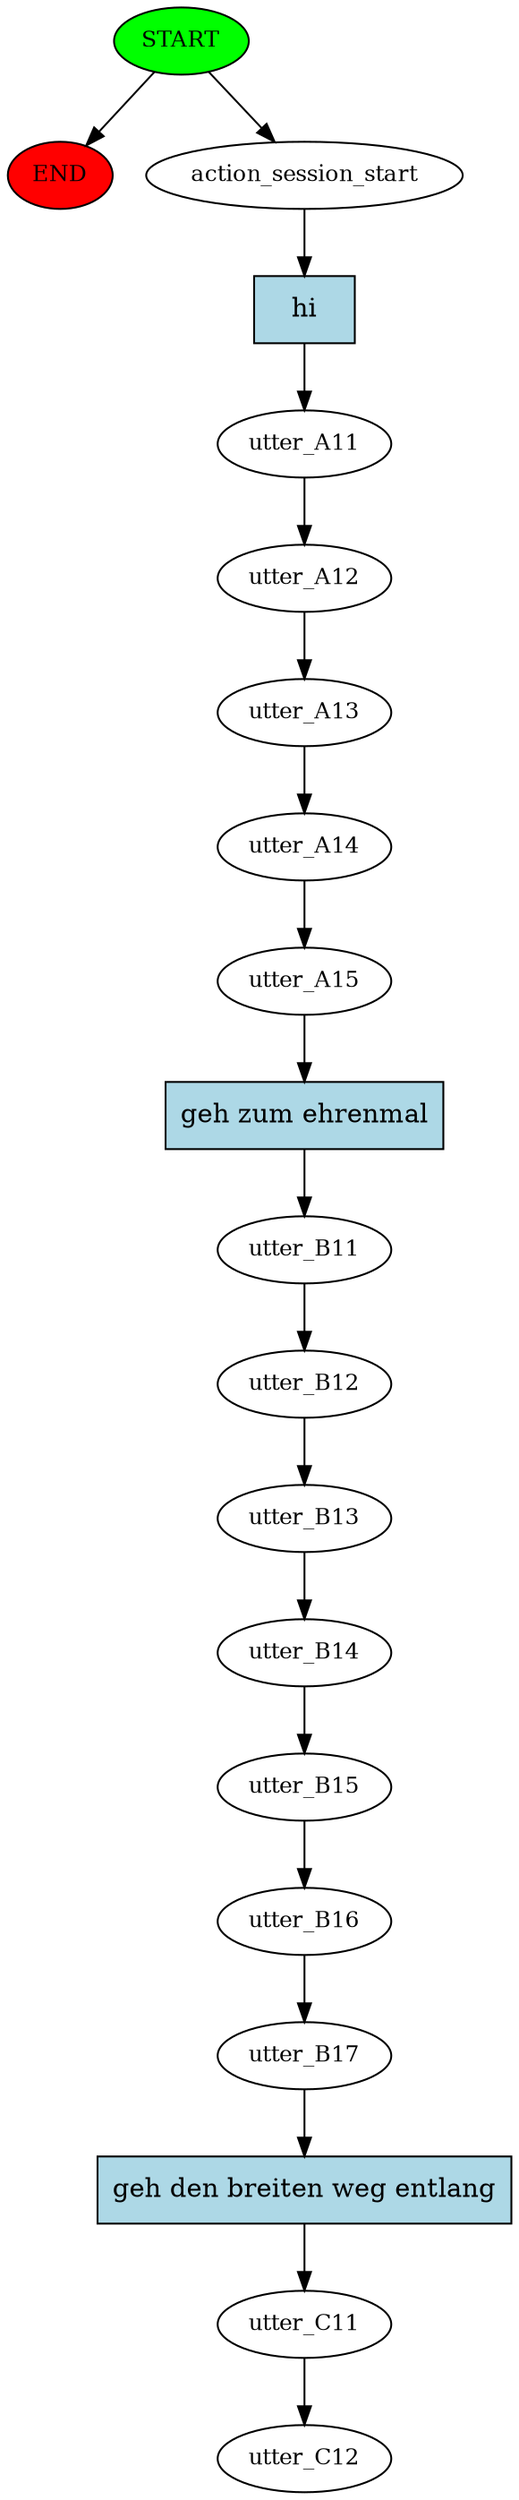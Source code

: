 digraph  {
0 [class="start active", fillcolor=green, fontsize=12, label=START, style=filled];
"-1" [class=end, fillcolor=red, fontsize=12, label=END, style=filled];
1 [class=active, fontsize=12, label=action_session_start];
2 [class=active, fontsize=12, label=utter_A11];
3 [class=active, fontsize=12, label=utter_A12];
4 [class=active, fontsize=12, label=utter_A13];
5 [class=active, fontsize=12, label=utter_A14];
6 [class=active, fontsize=12, label=utter_A15];
7 [class=active, fontsize=12, label=utter_B11];
8 [class=active, fontsize=12, label=utter_B12];
9 [class=active, fontsize=12, label=utter_B13];
10 [class=active, fontsize=12, label=utter_B14];
11 [class=active, fontsize=12, label=utter_B15];
12 [class=active, fontsize=12, label=utter_B16];
13 [class=active, fontsize=12, label=utter_B17];
14 [class=active, fontsize=12, label=utter_C11];
15 [class="dashed active", fontsize=12, label=utter_C12];
16 [class="intent active", fillcolor=lightblue, label=hi, shape=rect, style=filled];
17 [class="intent active", fillcolor=lightblue, label="geh zum ehrenmal", shape=rect, style=filled];
18 [class="intent active", fillcolor=lightblue, label="geh den breiten weg entlang", shape=rect, style=filled];
0 -> "-1"  [class="", key=NONE, label=""];
0 -> 1  [class=active, key=NONE, label=""];
1 -> 16  [class=active, key=0];
2 -> 3  [class=active, key=NONE, label=""];
3 -> 4  [class=active, key=NONE, label=""];
4 -> 5  [class=active, key=NONE, label=""];
5 -> 6  [class=active, key=NONE, label=""];
6 -> 17  [class=active, key=0];
7 -> 8  [class=active, key=NONE, label=""];
8 -> 9  [class=active, key=NONE, label=""];
9 -> 10  [class=active, key=NONE, label=""];
10 -> 11  [class=active, key=NONE, label=""];
11 -> 12  [class=active, key=NONE, label=""];
12 -> 13  [class=active, key=NONE, label=""];
13 -> 18  [class=active, key=0];
14 -> 15  [class=active, key=NONE, label=""];
16 -> 2  [class=active, key=0];
17 -> 7  [class=active, key=0];
18 -> 14  [class=active, key=0];
}
